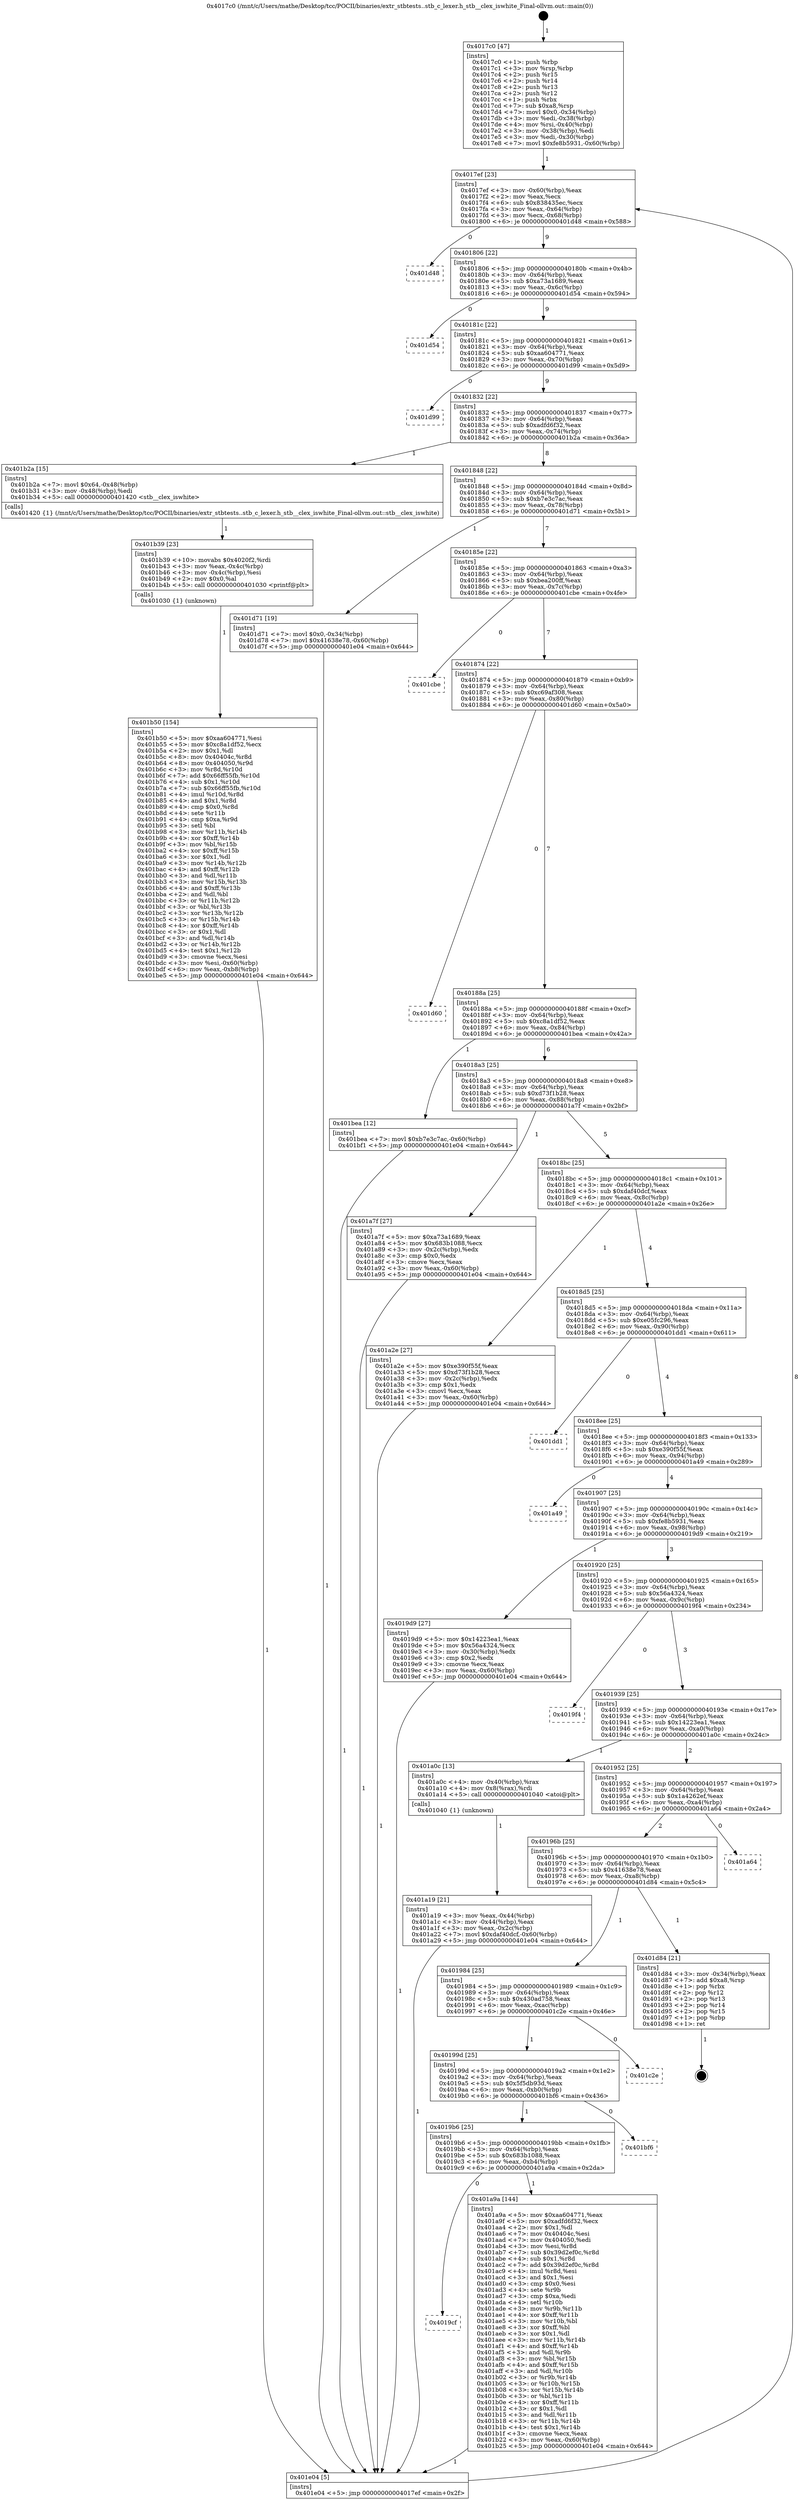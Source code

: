 digraph "0x4017c0" {
  label = "0x4017c0 (/mnt/c/Users/mathe/Desktop/tcc/POCII/binaries/extr_stbtests..stb_c_lexer.h_stb__clex_iswhite_Final-ollvm.out::main(0))"
  labelloc = "t"
  node[shape=record]

  Entry [label="",width=0.3,height=0.3,shape=circle,fillcolor=black,style=filled]
  "0x4017ef" [label="{
     0x4017ef [23]\l
     | [instrs]\l
     &nbsp;&nbsp;0x4017ef \<+3\>: mov -0x60(%rbp),%eax\l
     &nbsp;&nbsp;0x4017f2 \<+2\>: mov %eax,%ecx\l
     &nbsp;&nbsp;0x4017f4 \<+6\>: sub $0x838435ec,%ecx\l
     &nbsp;&nbsp;0x4017fa \<+3\>: mov %eax,-0x64(%rbp)\l
     &nbsp;&nbsp;0x4017fd \<+3\>: mov %ecx,-0x68(%rbp)\l
     &nbsp;&nbsp;0x401800 \<+6\>: je 0000000000401d48 \<main+0x588\>\l
  }"]
  "0x401d48" [label="{
     0x401d48\l
  }", style=dashed]
  "0x401806" [label="{
     0x401806 [22]\l
     | [instrs]\l
     &nbsp;&nbsp;0x401806 \<+5\>: jmp 000000000040180b \<main+0x4b\>\l
     &nbsp;&nbsp;0x40180b \<+3\>: mov -0x64(%rbp),%eax\l
     &nbsp;&nbsp;0x40180e \<+5\>: sub $0xa73a1689,%eax\l
     &nbsp;&nbsp;0x401813 \<+3\>: mov %eax,-0x6c(%rbp)\l
     &nbsp;&nbsp;0x401816 \<+6\>: je 0000000000401d54 \<main+0x594\>\l
  }"]
  Exit [label="",width=0.3,height=0.3,shape=circle,fillcolor=black,style=filled,peripheries=2]
  "0x401d54" [label="{
     0x401d54\l
  }", style=dashed]
  "0x40181c" [label="{
     0x40181c [22]\l
     | [instrs]\l
     &nbsp;&nbsp;0x40181c \<+5\>: jmp 0000000000401821 \<main+0x61\>\l
     &nbsp;&nbsp;0x401821 \<+3\>: mov -0x64(%rbp),%eax\l
     &nbsp;&nbsp;0x401824 \<+5\>: sub $0xaa604771,%eax\l
     &nbsp;&nbsp;0x401829 \<+3\>: mov %eax,-0x70(%rbp)\l
     &nbsp;&nbsp;0x40182c \<+6\>: je 0000000000401d99 \<main+0x5d9\>\l
  }"]
  "0x401b50" [label="{
     0x401b50 [154]\l
     | [instrs]\l
     &nbsp;&nbsp;0x401b50 \<+5\>: mov $0xaa604771,%esi\l
     &nbsp;&nbsp;0x401b55 \<+5\>: mov $0xc8a1df52,%ecx\l
     &nbsp;&nbsp;0x401b5a \<+2\>: mov $0x1,%dl\l
     &nbsp;&nbsp;0x401b5c \<+8\>: mov 0x40404c,%r8d\l
     &nbsp;&nbsp;0x401b64 \<+8\>: mov 0x404050,%r9d\l
     &nbsp;&nbsp;0x401b6c \<+3\>: mov %r8d,%r10d\l
     &nbsp;&nbsp;0x401b6f \<+7\>: add $0x66ff55fb,%r10d\l
     &nbsp;&nbsp;0x401b76 \<+4\>: sub $0x1,%r10d\l
     &nbsp;&nbsp;0x401b7a \<+7\>: sub $0x66ff55fb,%r10d\l
     &nbsp;&nbsp;0x401b81 \<+4\>: imul %r10d,%r8d\l
     &nbsp;&nbsp;0x401b85 \<+4\>: and $0x1,%r8d\l
     &nbsp;&nbsp;0x401b89 \<+4\>: cmp $0x0,%r8d\l
     &nbsp;&nbsp;0x401b8d \<+4\>: sete %r11b\l
     &nbsp;&nbsp;0x401b91 \<+4\>: cmp $0xa,%r9d\l
     &nbsp;&nbsp;0x401b95 \<+3\>: setl %bl\l
     &nbsp;&nbsp;0x401b98 \<+3\>: mov %r11b,%r14b\l
     &nbsp;&nbsp;0x401b9b \<+4\>: xor $0xff,%r14b\l
     &nbsp;&nbsp;0x401b9f \<+3\>: mov %bl,%r15b\l
     &nbsp;&nbsp;0x401ba2 \<+4\>: xor $0xff,%r15b\l
     &nbsp;&nbsp;0x401ba6 \<+3\>: xor $0x1,%dl\l
     &nbsp;&nbsp;0x401ba9 \<+3\>: mov %r14b,%r12b\l
     &nbsp;&nbsp;0x401bac \<+4\>: and $0xff,%r12b\l
     &nbsp;&nbsp;0x401bb0 \<+3\>: and %dl,%r11b\l
     &nbsp;&nbsp;0x401bb3 \<+3\>: mov %r15b,%r13b\l
     &nbsp;&nbsp;0x401bb6 \<+4\>: and $0xff,%r13b\l
     &nbsp;&nbsp;0x401bba \<+2\>: and %dl,%bl\l
     &nbsp;&nbsp;0x401bbc \<+3\>: or %r11b,%r12b\l
     &nbsp;&nbsp;0x401bbf \<+3\>: or %bl,%r13b\l
     &nbsp;&nbsp;0x401bc2 \<+3\>: xor %r13b,%r12b\l
     &nbsp;&nbsp;0x401bc5 \<+3\>: or %r15b,%r14b\l
     &nbsp;&nbsp;0x401bc8 \<+4\>: xor $0xff,%r14b\l
     &nbsp;&nbsp;0x401bcc \<+3\>: or $0x1,%dl\l
     &nbsp;&nbsp;0x401bcf \<+3\>: and %dl,%r14b\l
     &nbsp;&nbsp;0x401bd2 \<+3\>: or %r14b,%r12b\l
     &nbsp;&nbsp;0x401bd5 \<+4\>: test $0x1,%r12b\l
     &nbsp;&nbsp;0x401bd9 \<+3\>: cmovne %ecx,%esi\l
     &nbsp;&nbsp;0x401bdc \<+3\>: mov %esi,-0x60(%rbp)\l
     &nbsp;&nbsp;0x401bdf \<+6\>: mov %eax,-0xb8(%rbp)\l
     &nbsp;&nbsp;0x401be5 \<+5\>: jmp 0000000000401e04 \<main+0x644\>\l
  }"]
  "0x401d99" [label="{
     0x401d99\l
  }", style=dashed]
  "0x401832" [label="{
     0x401832 [22]\l
     | [instrs]\l
     &nbsp;&nbsp;0x401832 \<+5\>: jmp 0000000000401837 \<main+0x77\>\l
     &nbsp;&nbsp;0x401837 \<+3\>: mov -0x64(%rbp),%eax\l
     &nbsp;&nbsp;0x40183a \<+5\>: sub $0xadfd6f32,%eax\l
     &nbsp;&nbsp;0x40183f \<+3\>: mov %eax,-0x74(%rbp)\l
     &nbsp;&nbsp;0x401842 \<+6\>: je 0000000000401b2a \<main+0x36a\>\l
  }"]
  "0x401b39" [label="{
     0x401b39 [23]\l
     | [instrs]\l
     &nbsp;&nbsp;0x401b39 \<+10\>: movabs $0x4020f2,%rdi\l
     &nbsp;&nbsp;0x401b43 \<+3\>: mov %eax,-0x4c(%rbp)\l
     &nbsp;&nbsp;0x401b46 \<+3\>: mov -0x4c(%rbp),%esi\l
     &nbsp;&nbsp;0x401b49 \<+2\>: mov $0x0,%al\l
     &nbsp;&nbsp;0x401b4b \<+5\>: call 0000000000401030 \<printf@plt\>\l
     | [calls]\l
     &nbsp;&nbsp;0x401030 \{1\} (unknown)\l
  }"]
  "0x401b2a" [label="{
     0x401b2a [15]\l
     | [instrs]\l
     &nbsp;&nbsp;0x401b2a \<+7\>: movl $0x64,-0x48(%rbp)\l
     &nbsp;&nbsp;0x401b31 \<+3\>: mov -0x48(%rbp),%edi\l
     &nbsp;&nbsp;0x401b34 \<+5\>: call 0000000000401420 \<stb__clex_iswhite\>\l
     | [calls]\l
     &nbsp;&nbsp;0x401420 \{1\} (/mnt/c/Users/mathe/Desktop/tcc/POCII/binaries/extr_stbtests..stb_c_lexer.h_stb__clex_iswhite_Final-ollvm.out::stb__clex_iswhite)\l
  }"]
  "0x401848" [label="{
     0x401848 [22]\l
     | [instrs]\l
     &nbsp;&nbsp;0x401848 \<+5\>: jmp 000000000040184d \<main+0x8d\>\l
     &nbsp;&nbsp;0x40184d \<+3\>: mov -0x64(%rbp),%eax\l
     &nbsp;&nbsp;0x401850 \<+5\>: sub $0xb7e3c7ac,%eax\l
     &nbsp;&nbsp;0x401855 \<+3\>: mov %eax,-0x78(%rbp)\l
     &nbsp;&nbsp;0x401858 \<+6\>: je 0000000000401d71 \<main+0x5b1\>\l
  }"]
  "0x4019cf" [label="{
     0x4019cf\l
  }", style=dashed]
  "0x401d71" [label="{
     0x401d71 [19]\l
     | [instrs]\l
     &nbsp;&nbsp;0x401d71 \<+7\>: movl $0x0,-0x34(%rbp)\l
     &nbsp;&nbsp;0x401d78 \<+7\>: movl $0x41638e78,-0x60(%rbp)\l
     &nbsp;&nbsp;0x401d7f \<+5\>: jmp 0000000000401e04 \<main+0x644\>\l
  }"]
  "0x40185e" [label="{
     0x40185e [22]\l
     | [instrs]\l
     &nbsp;&nbsp;0x40185e \<+5\>: jmp 0000000000401863 \<main+0xa3\>\l
     &nbsp;&nbsp;0x401863 \<+3\>: mov -0x64(%rbp),%eax\l
     &nbsp;&nbsp;0x401866 \<+5\>: sub $0xbea200ff,%eax\l
     &nbsp;&nbsp;0x40186b \<+3\>: mov %eax,-0x7c(%rbp)\l
     &nbsp;&nbsp;0x40186e \<+6\>: je 0000000000401cbe \<main+0x4fe\>\l
  }"]
  "0x401a9a" [label="{
     0x401a9a [144]\l
     | [instrs]\l
     &nbsp;&nbsp;0x401a9a \<+5\>: mov $0xaa604771,%eax\l
     &nbsp;&nbsp;0x401a9f \<+5\>: mov $0xadfd6f32,%ecx\l
     &nbsp;&nbsp;0x401aa4 \<+2\>: mov $0x1,%dl\l
     &nbsp;&nbsp;0x401aa6 \<+7\>: mov 0x40404c,%esi\l
     &nbsp;&nbsp;0x401aad \<+7\>: mov 0x404050,%edi\l
     &nbsp;&nbsp;0x401ab4 \<+3\>: mov %esi,%r8d\l
     &nbsp;&nbsp;0x401ab7 \<+7\>: sub $0x39d2ef0c,%r8d\l
     &nbsp;&nbsp;0x401abe \<+4\>: sub $0x1,%r8d\l
     &nbsp;&nbsp;0x401ac2 \<+7\>: add $0x39d2ef0c,%r8d\l
     &nbsp;&nbsp;0x401ac9 \<+4\>: imul %r8d,%esi\l
     &nbsp;&nbsp;0x401acd \<+3\>: and $0x1,%esi\l
     &nbsp;&nbsp;0x401ad0 \<+3\>: cmp $0x0,%esi\l
     &nbsp;&nbsp;0x401ad3 \<+4\>: sete %r9b\l
     &nbsp;&nbsp;0x401ad7 \<+3\>: cmp $0xa,%edi\l
     &nbsp;&nbsp;0x401ada \<+4\>: setl %r10b\l
     &nbsp;&nbsp;0x401ade \<+3\>: mov %r9b,%r11b\l
     &nbsp;&nbsp;0x401ae1 \<+4\>: xor $0xff,%r11b\l
     &nbsp;&nbsp;0x401ae5 \<+3\>: mov %r10b,%bl\l
     &nbsp;&nbsp;0x401ae8 \<+3\>: xor $0xff,%bl\l
     &nbsp;&nbsp;0x401aeb \<+3\>: xor $0x1,%dl\l
     &nbsp;&nbsp;0x401aee \<+3\>: mov %r11b,%r14b\l
     &nbsp;&nbsp;0x401af1 \<+4\>: and $0xff,%r14b\l
     &nbsp;&nbsp;0x401af5 \<+3\>: and %dl,%r9b\l
     &nbsp;&nbsp;0x401af8 \<+3\>: mov %bl,%r15b\l
     &nbsp;&nbsp;0x401afb \<+4\>: and $0xff,%r15b\l
     &nbsp;&nbsp;0x401aff \<+3\>: and %dl,%r10b\l
     &nbsp;&nbsp;0x401b02 \<+3\>: or %r9b,%r14b\l
     &nbsp;&nbsp;0x401b05 \<+3\>: or %r10b,%r15b\l
     &nbsp;&nbsp;0x401b08 \<+3\>: xor %r15b,%r14b\l
     &nbsp;&nbsp;0x401b0b \<+3\>: or %bl,%r11b\l
     &nbsp;&nbsp;0x401b0e \<+4\>: xor $0xff,%r11b\l
     &nbsp;&nbsp;0x401b12 \<+3\>: or $0x1,%dl\l
     &nbsp;&nbsp;0x401b15 \<+3\>: and %dl,%r11b\l
     &nbsp;&nbsp;0x401b18 \<+3\>: or %r11b,%r14b\l
     &nbsp;&nbsp;0x401b1b \<+4\>: test $0x1,%r14b\l
     &nbsp;&nbsp;0x401b1f \<+3\>: cmovne %ecx,%eax\l
     &nbsp;&nbsp;0x401b22 \<+3\>: mov %eax,-0x60(%rbp)\l
     &nbsp;&nbsp;0x401b25 \<+5\>: jmp 0000000000401e04 \<main+0x644\>\l
  }"]
  "0x401cbe" [label="{
     0x401cbe\l
  }", style=dashed]
  "0x401874" [label="{
     0x401874 [22]\l
     | [instrs]\l
     &nbsp;&nbsp;0x401874 \<+5\>: jmp 0000000000401879 \<main+0xb9\>\l
     &nbsp;&nbsp;0x401879 \<+3\>: mov -0x64(%rbp),%eax\l
     &nbsp;&nbsp;0x40187c \<+5\>: sub $0xc69af308,%eax\l
     &nbsp;&nbsp;0x401881 \<+3\>: mov %eax,-0x80(%rbp)\l
     &nbsp;&nbsp;0x401884 \<+6\>: je 0000000000401d60 \<main+0x5a0\>\l
  }"]
  "0x4019b6" [label="{
     0x4019b6 [25]\l
     | [instrs]\l
     &nbsp;&nbsp;0x4019b6 \<+5\>: jmp 00000000004019bb \<main+0x1fb\>\l
     &nbsp;&nbsp;0x4019bb \<+3\>: mov -0x64(%rbp),%eax\l
     &nbsp;&nbsp;0x4019be \<+5\>: sub $0x683b1088,%eax\l
     &nbsp;&nbsp;0x4019c3 \<+6\>: mov %eax,-0xb4(%rbp)\l
     &nbsp;&nbsp;0x4019c9 \<+6\>: je 0000000000401a9a \<main+0x2da\>\l
  }"]
  "0x401d60" [label="{
     0x401d60\l
  }", style=dashed]
  "0x40188a" [label="{
     0x40188a [25]\l
     | [instrs]\l
     &nbsp;&nbsp;0x40188a \<+5\>: jmp 000000000040188f \<main+0xcf\>\l
     &nbsp;&nbsp;0x40188f \<+3\>: mov -0x64(%rbp),%eax\l
     &nbsp;&nbsp;0x401892 \<+5\>: sub $0xc8a1df52,%eax\l
     &nbsp;&nbsp;0x401897 \<+6\>: mov %eax,-0x84(%rbp)\l
     &nbsp;&nbsp;0x40189d \<+6\>: je 0000000000401bea \<main+0x42a\>\l
  }"]
  "0x401bf6" [label="{
     0x401bf6\l
  }", style=dashed]
  "0x401bea" [label="{
     0x401bea [12]\l
     | [instrs]\l
     &nbsp;&nbsp;0x401bea \<+7\>: movl $0xb7e3c7ac,-0x60(%rbp)\l
     &nbsp;&nbsp;0x401bf1 \<+5\>: jmp 0000000000401e04 \<main+0x644\>\l
  }"]
  "0x4018a3" [label="{
     0x4018a3 [25]\l
     | [instrs]\l
     &nbsp;&nbsp;0x4018a3 \<+5\>: jmp 00000000004018a8 \<main+0xe8\>\l
     &nbsp;&nbsp;0x4018a8 \<+3\>: mov -0x64(%rbp),%eax\l
     &nbsp;&nbsp;0x4018ab \<+5\>: sub $0xd73f1b28,%eax\l
     &nbsp;&nbsp;0x4018b0 \<+6\>: mov %eax,-0x88(%rbp)\l
     &nbsp;&nbsp;0x4018b6 \<+6\>: je 0000000000401a7f \<main+0x2bf\>\l
  }"]
  "0x40199d" [label="{
     0x40199d [25]\l
     | [instrs]\l
     &nbsp;&nbsp;0x40199d \<+5\>: jmp 00000000004019a2 \<main+0x1e2\>\l
     &nbsp;&nbsp;0x4019a2 \<+3\>: mov -0x64(%rbp),%eax\l
     &nbsp;&nbsp;0x4019a5 \<+5\>: sub $0x5f5db93d,%eax\l
     &nbsp;&nbsp;0x4019aa \<+6\>: mov %eax,-0xb0(%rbp)\l
     &nbsp;&nbsp;0x4019b0 \<+6\>: je 0000000000401bf6 \<main+0x436\>\l
  }"]
  "0x401a7f" [label="{
     0x401a7f [27]\l
     | [instrs]\l
     &nbsp;&nbsp;0x401a7f \<+5\>: mov $0xa73a1689,%eax\l
     &nbsp;&nbsp;0x401a84 \<+5\>: mov $0x683b1088,%ecx\l
     &nbsp;&nbsp;0x401a89 \<+3\>: mov -0x2c(%rbp),%edx\l
     &nbsp;&nbsp;0x401a8c \<+3\>: cmp $0x0,%edx\l
     &nbsp;&nbsp;0x401a8f \<+3\>: cmove %ecx,%eax\l
     &nbsp;&nbsp;0x401a92 \<+3\>: mov %eax,-0x60(%rbp)\l
     &nbsp;&nbsp;0x401a95 \<+5\>: jmp 0000000000401e04 \<main+0x644\>\l
  }"]
  "0x4018bc" [label="{
     0x4018bc [25]\l
     | [instrs]\l
     &nbsp;&nbsp;0x4018bc \<+5\>: jmp 00000000004018c1 \<main+0x101\>\l
     &nbsp;&nbsp;0x4018c1 \<+3\>: mov -0x64(%rbp),%eax\l
     &nbsp;&nbsp;0x4018c4 \<+5\>: sub $0xdaf40dcf,%eax\l
     &nbsp;&nbsp;0x4018c9 \<+6\>: mov %eax,-0x8c(%rbp)\l
     &nbsp;&nbsp;0x4018cf \<+6\>: je 0000000000401a2e \<main+0x26e\>\l
  }"]
  "0x401c2e" [label="{
     0x401c2e\l
  }", style=dashed]
  "0x401a2e" [label="{
     0x401a2e [27]\l
     | [instrs]\l
     &nbsp;&nbsp;0x401a2e \<+5\>: mov $0xe390f55f,%eax\l
     &nbsp;&nbsp;0x401a33 \<+5\>: mov $0xd73f1b28,%ecx\l
     &nbsp;&nbsp;0x401a38 \<+3\>: mov -0x2c(%rbp),%edx\l
     &nbsp;&nbsp;0x401a3b \<+3\>: cmp $0x1,%edx\l
     &nbsp;&nbsp;0x401a3e \<+3\>: cmovl %ecx,%eax\l
     &nbsp;&nbsp;0x401a41 \<+3\>: mov %eax,-0x60(%rbp)\l
     &nbsp;&nbsp;0x401a44 \<+5\>: jmp 0000000000401e04 \<main+0x644\>\l
  }"]
  "0x4018d5" [label="{
     0x4018d5 [25]\l
     | [instrs]\l
     &nbsp;&nbsp;0x4018d5 \<+5\>: jmp 00000000004018da \<main+0x11a\>\l
     &nbsp;&nbsp;0x4018da \<+3\>: mov -0x64(%rbp),%eax\l
     &nbsp;&nbsp;0x4018dd \<+5\>: sub $0xe05fc296,%eax\l
     &nbsp;&nbsp;0x4018e2 \<+6\>: mov %eax,-0x90(%rbp)\l
     &nbsp;&nbsp;0x4018e8 \<+6\>: je 0000000000401dd1 \<main+0x611\>\l
  }"]
  "0x401984" [label="{
     0x401984 [25]\l
     | [instrs]\l
     &nbsp;&nbsp;0x401984 \<+5\>: jmp 0000000000401989 \<main+0x1c9\>\l
     &nbsp;&nbsp;0x401989 \<+3\>: mov -0x64(%rbp),%eax\l
     &nbsp;&nbsp;0x40198c \<+5\>: sub $0x430ad758,%eax\l
     &nbsp;&nbsp;0x401991 \<+6\>: mov %eax,-0xac(%rbp)\l
     &nbsp;&nbsp;0x401997 \<+6\>: je 0000000000401c2e \<main+0x46e\>\l
  }"]
  "0x401dd1" [label="{
     0x401dd1\l
  }", style=dashed]
  "0x4018ee" [label="{
     0x4018ee [25]\l
     | [instrs]\l
     &nbsp;&nbsp;0x4018ee \<+5\>: jmp 00000000004018f3 \<main+0x133\>\l
     &nbsp;&nbsp;0x4018f3 \<+3\>: mov -0x64(%rbp),%eax\l
     &nbsp;&nbsp;0x4018f6 \<+5\>: sub $0xe390f55f,%eax\l
     &nbsp;&nbsp;0x4018fb \<+6\>: mov %eax,-0x94(%rbp)\l
     &nbsp;&nbsp;0x401901 \<+6\>: je 0000000000401a49 \<main+0x289\>\l
  }"]
  "0x401d84" [label="{
     0x401d84 [21]\l
     | [instrs]\l
     &nbsp;&nbsp;0x401d84 \<+3\>: mov -0x34(%rbp),%eax\l
     &nbsp;&nbsp;0x401d87 \<+7\>: add $0xa8,%rsp\l
     &nbsp;&nbsp;0x401d8e \<+1\>: pop %rbx\l
     &nbsp;&nbsp;0x401d8f \<+2\>: pop %r12\l
     &nbsp;&nbsp;0x401d91 \<+2\>: pop %r13\l
     &nbsp;&nbsp;0x401d93 \<+2\>: pop %r14\l
     &nbsp;&nbsp;0x401d95 \<+2\>: pop %r15\l
     &nbsp;&nbsp;0x401d97 \<+1\>: pop %rbp\l
     &nbsp;&nbsp;0x401d98 \<+1\>: ret\l
  }"]
  "0x401a49" [label="{
     0x401a49\l
  }", style=dashed]
  "0x401907" [label="{
     0x401907 [25]\l
     | [instrs]\l
     &nbsp;&nbsp;0x401907 \<+5\>: jmp 000000000040190c \<main+0x14c\>\l
     &nbsp;&nbsp;0x40190c \<+3\>: mov -0x64(%rbp),%eax\l
     &nbsp;&nbsp;0x40190f \<+5\>: sub $0xfe8b5931,%eax\l
     &nbsp;&nbsp;0x401914 \<+6\>: mov %eax,-0x98(%rbp)\l
     &nbsp;&nbsp;0x40191a \<+6\>: je 00000000004019d9 \<main+0x219\>\l
  }"]
  "0x40196b" [label="{
     0x40196b [25]\l
     | [instrs]\l
     &nbsp;&nbsp;0x40196b \<+5\>: jmp 0000000000401970 \<main+0x1b0\>\l
     &nbsp;&nbsp;0x401970 \<+3\>: mov -0x64(%rbp),%eax\l
     &nbsp;&nbsp;0x401973 \<+5\>: sub $0x41638e78,%eax\l
     &nbsp;&nbsp;0x401978 \<+6\>: mov %eax,-0xa8(%rbp)\l
     &nbsp;&nbsp;0x40197e \<+6\>: je 0000000000401d84 \<main+0x5c4\>\l
  }"]
  "0x4019d9" [label="{
     0x4019d9 [27]\l
     | [instrs]\l
     &nbsp;&nbsp;0x4019d9 \<+5\>: mov $0x14223ea1,%eax\l
     &nbsp;&nbsp;0x4019de \<+5\>: mov $0x56a4324,%ecx\l
     &nbsp;&nbsp;0x4019e3 \<+3\>: mov -0x30(%rbp),%edx\l
     &nbsp;&nbsp;0x4019e6 \<+3\>: cmp $0x2,%edx\l
     &nbsp;&nbsp;0x4019e9 \<+3\>: cmovne %ecx,%eax\l
     &nbsp;&nbsp;0x4019ec \<+3\>: mov %eax,-0x60(%rbp)\l
     &nbsp;&nbsp;0x4019ef \<+5\>: jmp 0000000000401e04 \<main+0x644\>\l
  }"]
  "0x401920" [label="{
     0x401920 [25]\l
     | [instrs]\l
     &nbsp;&nbsp;0x401920 \<+5\>: jmp 0000000000401925 \<main+0x165\>\l
     &nbsp;&nbsp;0x401925 \<+3\>: mov -0x64(%rbp),%eax\l
     &nbsp;&nbsp;0x401928 \<+5\>: sub $0x56a4324,%eax\l
     &nbsp;&nbsp;0x40192d \<+6\>: mov %eax,-0x9c(%rbp)\l
     &nbsp;&nbsp;0x401933 \<+6\>: je 00000000004019f4 \<main+0x234\>\l
  }"]
  "0x401e04" [label="{
     0x401e04 [5]\l
     | [instrs]\l
     &nbsp;&nbsp;0x401e04 \<+5\>: jmp 00000000004017ef \<main+0x2f\>\l
  }"]
  "0x4017c0" [label="{
     0x4017c0 [47]\l
     | [instrs]\l
     &nbsp;&nbsp;0x4017c0 \<+1\>: push %rbp\l
     &nbsp;&nbsp;0x4017c1 \<+3\>: mov %rsp,%rbp\l
     &nbsp;&nbsp;0x4017c4 \<+2\>: push %r15\l
     &nbsp;&nbsp;0x4017c6 \<+2\>: push %r14\l
     &nbsp;&nbsp;0x4017c8 \<+2\>: push %r13\l
     &nbsp;&nbsp;0x4017ca \<+2\>: push %r12\l
     &nbsp;&nbsp;0x4017cc \<+1\>: push %rbx\l
     &nbsp;&nbsp;0x4017cd \<+7\>: sub $0xa8,%rsp\l
     &nbsp;&nbsp;0x4017d4 \<+7\>: movl $0x0,-0x34(%rbp)\l
     &nbsp;&nbsp;0x4017db \<+3\>: mov %edi,-0x38(%rbp)\l
     &nbsp;&nbsp;0x4017de \<+4\>: mov %rsi,-0x40(%rbp)\l
     &nbsp;&nbsp;0x4017e2 \<+3\>: mov -0x38(%rbp),%edi\l
     &nbsp;&nbsp;0x4017e5 \<+3\>: mov %edi,-0x30(%rbp)\l
     &nbsp;&nbsp;0x4017e8 \<+7\>: movl $0xfe8b5931,-0x60(%rbp)\l
  }"]
  "0x401a64" [label="{
     0x401a64\l
  }", style=dashed]
  "0x4019f4" [label="{
     0x4019f4\l
  }", style=dashed]
  "0x401939" [label="{
     0x401939 [25]\l
     | [instrs]\l
     &nbsp;&nbsp;0x401939 \<+5\>: jmp 000000000040193e \<main+0x17e\>\l
     &nbsp;&nbsp;0x40193e \<+3\>: mov -0x64(%rbp),%eax\l
     &nbsp;&nbsp;0x401941 \<+5\>: sub $0x14223ea1,%eax\l
     &nbsp;&nbsp;0x401946 \<+6\>: mov %eax,-0xa0(%rbp)\l
     &nbsp;&nbsp;0x40194c \<+6\>: je 0000000000401a0c \<main+0x24c\>\l
  }"]
  "0x401a19" [label="{
     0x401a19 [21]\l
     | [instrs]\l
     &nbsp;&nbsp;0x401a19 \<+3\>: mov %eax,-0x44(%rbp)\l
     &nbsp;&nbsp;0x401a1c \<+3\>: mov -0x44(%rbp),%eax\l
     &nbsp;&nbsp;0x401a1f \<+3\>: mov %eax,-0x2c(%rbp)\l
     &nbsp;&nbsp;0x401a22 \<+7\>: movl $0xdaf40dcf,-0x60(%rbp)\l
     &nbsp;&nbsp;0x401a29 \<+5\>: jmp 0000000000401e04 \<main+0x644\>\l
  }"]
  "0x401a0c" [label="{
     0x401a0c [13]\l
     | [instrs]\l
     &nbsp;&nbsp;0x401a0c \<+4\>: mov -0x40(%rbp),%rax\l
     &nbsp;&nbsp;0x401a10 \<+4\>: mov 0x8(%rax),%rdi\l
     &nbsp;&nbsp;0x401a14 \<+5\>: call 0000000000401040 \<atoi@plt\>\l
     | [calls]\l
     &nbsp;&nbsp;0x401040 \{1\} (unknown)\l
  }"]
  "0x401952" [label="{
     0x401952 [25]\l
     | [instrs]\l
     &nbsp;&nbsp;0x401952 \<+5\>: jmp 0000000000401957 \<main+0x197\>\l
     &nbsp;&nbsp;0x401957 \<+3\>: mov -0x64(%rbp),%eax\l
     &nbsp;&nbsp;0x40195a \<+5\>: sub $0x1a4262ef,%eax\l
     &nbsp;&nbsp;0x40195f \<+6\>: mov %eax,-0xa4(%rbp)\l
     &nbsp;&nbsp;0x401965 \<+6\>: je 0000000000401a64 \<main+0x2a4\>\l
  }"]
  Entry -> "0x4017c0" [label=" 1"]
  "0x4017ef" -> "0x401d48" [label=" 0"]
  "0x4017ef" -> "0x401806" [label=" 9"]
  "0x401d84" -> Exit [label=" 1"]
  "0x401806" -> "0x401d54" [label=" 0"]
  "0x401806" -> "0x40181c" [label=" 9"]
  "0x401d71" -> "0x401e04" [label=" 1"]
  "0x40181c" -> "0x401d99" [label=" 0"]
  "0x40181c" -> "0x401832" [label=" 9"]
  "0x401bea" -> "0x401e04" [label=" 1"]
  "0x401832" -> "0x401b2a" [label=" 1"]
  "0x401832" -> "0x401848" [label=" 8"]
  "0x401b50" -> "0x401e04" [label=" 1"]
  "0x401848" -> "0x401d71" [label=" 1"]
  "0x401848" -> "0x40185e" [label=" 7"]
  "0x401b39" -> "0x401b50" [label=" 1"]
  "0x40185e" -> "0x401cbe" [label=" 0"]
  "0x40185e" -> "0x401874" [label=" 7"]
  "0x401b2a" -> "0x401b39" [label=" 1"]
  "0x401874" -> "0x401d60" [label=" 0"]
  "0x401874" -> "0x40188a" [label=" 7"]
  "0x4019b6" -> "0x4019cf" [label=" 0"]
  "0x40188a" -> "0x401bea" [label=" 1"]
  "0x40188a" -> "0x4018a3" [label=" 6"]
  "0x4019b6" -> "0x401a9a" [label=" 1"]
  "0x4018a3" -> "0x401a7f" [label=" 1"]
  "0x4018a3" -> "0x4018bc" [label=" 5"]
  "0x40199d" -> "0x4019b6" [label=" 1"]
  "0x4018bc" -> "0x401a2e" [label=" 1"]
  "0x4018bc" -> "0x4018d5" [label=" 4"]
  "0x40199d" -> "0x401bf6" [label=" 0"]
  "0x4018d5" -> "0x401dd1" [label=" 0"]
  "0x4018d5" -> "0x4018ee" [label=" 4"]
  "0x401984" -> "0x40199d" [label=" 1"]
  "0x4018ee" -> "0x401a49" [label=" 0"]
  "0x4018ee" -> "0x401907" [label=" 4"]
  "0x401984" -> "0x401c2e" [label=" 0"]
  "0x401907" -> "0x4019d9" [label=" 1"]
  "0x401907" -> "0x401920" [label=" 3"]
  "0x4019d9" -> "0x401e04" [label=" 1"]
  "0x4017c0" -> "0x4017ef" [label=" 1"]
  "0x401e04" -> "0x4017ef" [label=" 8"]
  "0x40196b" -> "0x401984" [label=" 1"]
  "0x401920" -> "0x4019f4" [label=" 0"]
  "0x401920" -> "0x401939" [label=" 3"]
  "0x40196b" -> "0x401d84" [label=" 1"]
  "0x401939" -> "0x401a0c" [label=" 1"]
  "0x401939" -> "0x401952" [label=" 2"]
  "0x401a0c" -> "0x401a19" [label=" 1"]
  "0x401a19" -> "0x401e04" [label=" 1"]
  "0x401a2e" -> "0x401e04" [label=" 1"]
  "0x401a7f" -> "0x401e04" [label=" 1"]
  "0x401a9a" -> "0x401e04" [label=" 1"]
  "0x401952" -> "0x401a64" [label=" 0"]
  "0x401952" -> "0x40196b" [label=" 2"]
}
